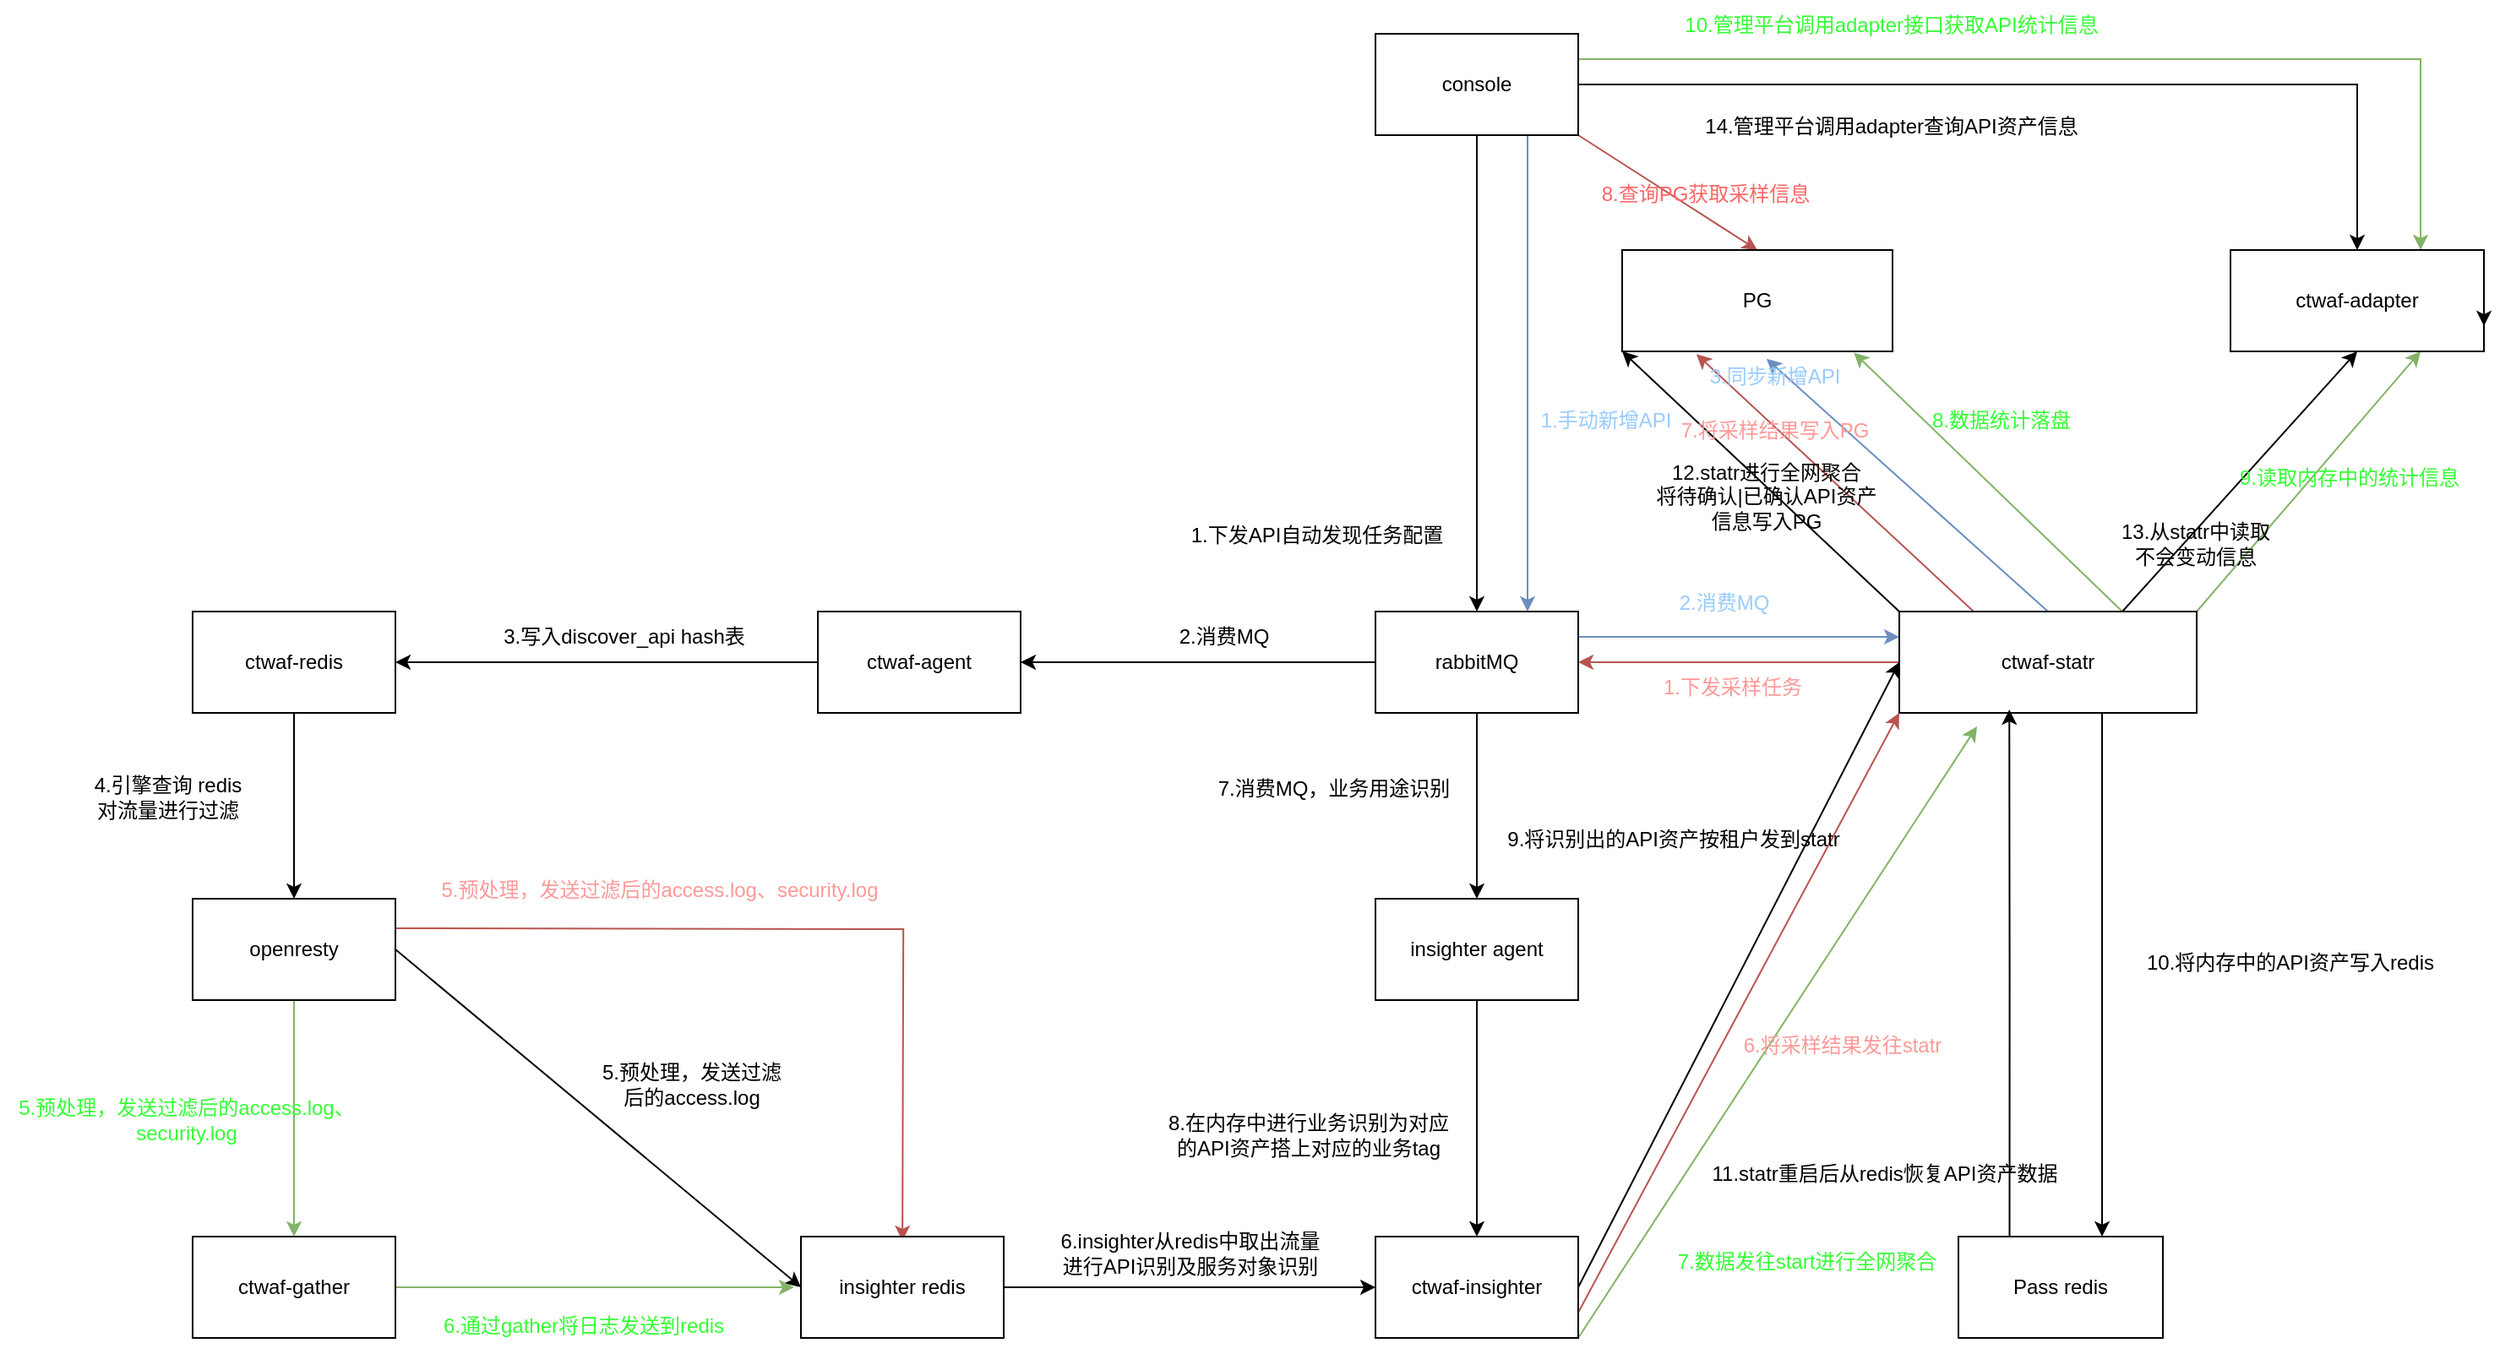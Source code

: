 <mxfile version="24.8.6">
  <diagram name="第 1 页" id="9oLcChZLBmCLIfF3ptJM">
    <mxGraphModel dx="1485" dy="655" grid="1" gridSize="10" guides="1" tooltips="1" connect="1" arrows="1" fold="1" page="1" pageScale="1" pageWidth="1920" pageHeight="1200" math="0" shadow="0">
      <root>
        <mxCell id="0" />
        <mxCell id="1" parent="0" />
        <mxCell id="ly4h5jfgBfxPe-2GgAdj-17" style="edgeStyle=orthogonalEdgeStyle;rounded=0;orthogonalLoop=1;jettySize=auto;html=1;exitX=0.5;exitY=1;exitDx=0;exitDy=0;entryX=0.5;entryY=0;entryDx=0;entryDy=0;" parent="1" source="ly4h5jfgBfxPe-2GgAdj-1" target="ly4h5jfgBfxPe-2GgAdj-2" edge="1">
          <mxGeometry relative="1" as="geometry" />
        </mxCell>
        <mxCell id="ly4h5jfgBfxPe-2GgAdj-1" value="ctwaf-redis" style="rounded=0;whiteSpace=wrap;html=1;" parent="1" vertex="1">
          <mxGeometry x="154" y="392" width="120" height="60" as="geometry" />
        </mxCell>
        <mxCell id="ly4h5jfgBfxPe-2GgAdj-48" style="rounded=0;orthogonalLoop=1;jettySize=auto;html=1;exitX=1;exitY=0.5;exitDx=0;exitDy=0;entryX=0;entryY=0.5;entryDx=0;entryDy=0;" parent="1" source="ly4h5jfgBfxPe-2GgAdj-2" target="ly4h5jfgBfxPe-2GgAdj-19" edge="1">
          <mxGeometry relative="1" as="geometry" />
        </mxCell>
        <mxCell id="KrRgjkXAATxuMhb4QZNn-29" style="edgeStyle=orthogonalEdgeStyle;rounded=0;orthogonalLoop=1;jettySize=auto;html=1;exitX=1;exitY=0.25;exitDx=0;exitDy=0;fillColor=#f8cecc;strokeColor=#b85450;" edge="1" parent="1">
          <mxGeometry relative="1" as="geometry">
            <mxPoint x="274.0" y="579.5" as="sourcePoint" />
            <mxPoint x="574.059" y="764.5" as="targetPoint" />
          </mxGeometry>
        </mxCell>
        <mxCell id="KrRgjkXAATxuMhb4QZNn-55" style="edgeStyle=orthogonalEdgeStyle;rounded=0;orthogonalLoop=1;jettySize=auto;html=1;exitX=0.5;exitY=1;exitDx=0;exitDy=0;fillColor=#d5e8d4;strokeColor=#82b366;" edge="1" parent="1" source="ly4h5jfgBfxPe-2GgAdj-2" target="ly4h5jfgBfxPe-2GgAdj-23">
          <mxGeometry relative="1" as="geometry" />
        </mxCell>
        <mxCell id="ly4h5jfgBfxPe-2GgAdj-2" value="openresty" style="rounded=0;whiteSpace=wrap;html=1;" parent="1" vertex="1">
          <mxGeometry x="154" y="562" width="120" height="60" as="geometry" />
        </mxCell>
        <mxCell id="ly4h5jfgBfxPe-2GgAdj-8" style="edgeStyle=orthogonalEdgeStyle;rounded=0;orthogonalLoop=1;jettySize=auto;html=1;exitX=0.5;exitY=1;exitDx=0;exitDy=0;entryX=0.5;entryY=0;entryDx=0;entryDy=0;" parent="1" source="ly4h5jfgBfxPe-2GgAdj-3" target="ly4h5jfgBfxPe-2GgAdj-5" edge="1">
          <mxGeometry relative="1" as="geometry" />
        </mxCell>
        <mxCell id="KrRgjkXAATxuMhb4QZNn-24" style="edgeStyle=orthogonalEdgeStyle;rounded=0;orthogonalLoop=1;jettySize=auto;html=1;exitX=1;exitY=0.5;exitDx=0;exitDy=0;" edge="1" parent="1" source="ly4h5jfgBfxPe-2GgAdj-3" target="ly4h5jfgBfxPe-2GgAdj-43">
          <mxGeometry relative="1" as="geometry" />
        </mxCell>
        <mxCell id="KrRgjkXAATxuMhb4QZNn-37" style="edgeStyle=orthogonalEdgeStyle;rounded=0;orthogonalLoop=1;jettySize=auto;html=1;exitX=0.75;exitY=1;exitDx=0;exitDy=0;entryX=0.75;entryY=0;entryDx=0;entryDy=0;fillColor=#dae8fc;strokeColor=#6c8ebf;" edge="1" parent="1" source="ly4h5jfgBfxPe-2GgAdj-3" target="ly4h5jfgBfxPe-2GgAdj-5">
          <mxGeometry relative="1" as="geometry" />
        </mxCell>
        <mxCell id="KrRgjkXAATxuMhb4QZNn-68" style="edgeStyle=orthogonalEdgeStyle;rounded=0;orthogonalLoop=1;jettySize=auto;html=1;exitX=1;exitY=0.25;exitDx=0;exitDy=0;entryX=0.75;entryY=0;entryDx=0;entryDy=0;fillColor=#d5e8d4;strokeColor=#82b366;" edge="1" parent="1" source="ly4h5jfgBfxPe-2GgAdj-3" target="ly4h5jfgBfxPe-2GgAdj-43">
          <mxGeometry relative="1" as="geometry" />
        </mxCell>
        <mxCell id="KrRgjkXAATxuMhb4QZNn-70" style="rounded=0;orthogonalLoop=1;jettySize=auto;html=1;exitX=1;exitY=1;exitDx=0;exitDy=0;entryX=0.5;entryY=0;entryDx=0;entryDy=0;fillColor=#f8cecc;strokeColor=#b85450;" edge="1" parent="1" source="ly4h5jfgBfxPe-2GgAdj-3" target="ly4h5jfgBfxPe-2GgAdj-40">
          <mxGeometry relative="1" as="geometry" />
        </mxCell>
        <mxCell id="ly4h5jfgBfxPe-2GgAdj-3" value="console" style="rounded=0;whiteSpace=wrap;html=1;" parent="1" vertex="1">
          <mxGeometry x="854" y="50" width="120" height="60" as="geometry" />
        </mxCell>
        <mxCell id="ly4h5jfgBfxPe-2GgAdj-9" style="edgeStyle=orthogonalEdgeStyle;rounded=0;orthogonalLoop=1;jettySize=auto;html=1;exitX=0;exitY=0.5;exitDx=0;exitDy=0;entryX=1;entryY=0.5;entryDx=0;entryDy=0;" parent="1" source="ly4h5jfgBfxPe-2GgAdj-5" target="ly4h5jfgBfxPe-2GgAdj-6" edge="1">
          <mxGeometry relative="1" as="geometry" />
        </mxCell>
        <mxCell id="ly4h5jfgBfxPe-2GgAdj-21" style="edgeStyle=orthogonalEdgeStyle;rounded=0;orthogonalLoop=1;jettySize=auto;html=1;exitX=0.5;exitY=1;exitDx=0;exitDy=0;entryX=0.5;entryY=0;entryDx=0;entryDy=0;" parent="1" source="ly4h5jfgBfxPe-2GgAdj-5" target="ly4h5jfgBfxPe-2GgAdj-20" edge="1">
          <mxGeometry relative="1" as="geometry" />
        </mxCell>
        <mxCell id="KrRgjkXAATxuMhb4QZNn-44" style="edgeStyle=orthogonalEdgeStyle;rounded=0;orthogonalLoop=1;jettySize=auto;html=1;exitX=1;exitY=0.25;exitDx=0;exitDy=0;entryX=0;entryY=0.25;entryDx=0;entryDy=0;fillColor=#dae8fc;strokeColor=#6c8ebf;" edge="1" parent="1" source="ly4h5jfgBfxPe-2GgAdj-5" target="ly4h5jfgBfxPe-2GgAdj-37">
          <mxGeometry relative="1" as="geometry" />
        </mxCell>
        <mxCell id="ly4h5jfgBfxPe-2GgAdj-5" value="rabbitMQ" style="rounded=0;whiteSpace=wrap;html=1;" parent="1" vertex="1">
          <mxGeometry x="854" y="392" width="120" height="60" as="geometry" />
        </mxCell>
        <mxCell id="ly4h5jfgBfxPe-2GgAdj-12" style="edgeStyle=orthogonalEdgeStyle;rounded=0;orthogonalLoop=1;jettySize=auto;html=1;exitX=0;exitY=0.5;exitDx=0;exitDy=0;entryX=1;entryY=0.5;entryDx=0;entryDy=0;" parent="1" source="ly4h5jfgBfxPe-2GgAdj-6" target="ly4h5jfgBfxPe-2GgAdj-1" edge="1">
          <mxGeometry relative="1" as="geometry" />
        </mxCell>
        <mxCell id="ly4h5jfgBfxPe-2GgAdj-6" value="ctwaf-agent" style="rounded=0;whiteSpace=wrap;html=1;" parent="1" vertex="1">
          <mxGeometry x="524" y="392" width="120" height="60" as="geometry" />
        </mxCell>
        <mxCell id="ly4h5jfgBfxPe-2GgAdj-10" value="1.下发API自动发现任务配置&lt;span style=&quot;color: rgba(0, 0, 0, 0); font-family: monospace; font-size: 0px; text-align: start;&quot;&gt;%3CmxGraphModel%3E%3Croot%3E%3CmxCell%20id%3D%220%22%2F%3E%3CmxCell%20id%3D%221%22%20parent%3D%220%22%2F%3E%3CmxCell%20id%3D%222%22%20value%3D%22ctwaf-redis%22%20style%3D%22rounded%3D0%3BwhiteSpace%3Dwrap%3Bhtml%3D1%3B%22%20vertex%3D%221%22%20parent%3D%221%22%3E%3CmxGeometry%20x%3D%22160%22%20y%3D%22160%22%20width%3D%22120%22%20height%3D%2260%22%20as%3D%22geometry%22%2F%3E%3C%2FmxCell%3E%3C%2Froot%3E%3C%2FmxGraphModel%3E&lt;/span&gt;&lt;span style=&quot;color: rgba(0, 0, 0, 0); font-family: monospace; font-size: 0px; text-align: start;&quot;&gt;%3CmxGraphModel%3E%3Croot%3E%3CmxCell%20id%3D%220%22%2F%3E%3CmxCell%20id%3D%221%22%20parent%3D%220%22%2F%3E%3CmxCell%20id%3D%222%22%20value%3D%22ctwaf-redis%22%20style%3D%22rounded%3D0%3BwhiteSpace%3Dwrap%3Bhtml%3D1%3B%22%20vertex%3D%221%22%20parent%3D%221%22%3E%3CmxGeometry%20x%3D%22160%22%20y%3D%22160%22%20width%3D%22120%22%20height%3D%2260%22%20as%3D%22geometry%22%2F%3E%3C%2FmxCell%3E%3C%2Froot%3E%3C%2FmxGraphModel%3E&lt;/span&gt;" style="text;html=1;align=center;verticalAlign=middle;resizable=0;points=[];autosize=1;strokeColor=none;fillColor=none;" parent="1" vertex="1">
          <mxGeometry x="734" y="332" width="170" height="30" as="geometry" />
        </mxCell>
        <mxCell id="ly4h5jfgBfxPe-2GgAdj-11" value="2.消费MQ" style="text;html=1;align=center;verticalAlign=middle;resizable=0;points=[];autosize=1;strokeColor=none;fillColor=none;" parent="1" vertex="1">
          <mxGeometry x="724" y="392" width="80" height="30" as="geometry" />
        </mxCell>
        <mxCell id="ly4h5jfgBfxPe-2GgAdj-13" value="3.写入discover_api&amp;nbsp;&lt;span style=&quot;background-color: initial;&quot;&gt;hash表&lt;/span&gt;" style="text;html=1;align=center;verticalAlign=middle;resizable=0;points=[];autosize=1;strokeColor=none;fillColor=none;" parent="1" vertex="1">
          <mxGeometry x="324" y="392" width="170" height="30" as="geometry" />
        </mxCell>
        <mxCell id="ly4h5jfgBfxPe-2GgAdj-16" value="4.引擎查询 redis&lt;div&gt;对流量进行过滤&lt;/div&gt;" style="text;html=1;align=center;verticalAlign=middle;resizable=0;points=[];autosize=1;strokeColor=none;fillColor=none;" parent="1" vertex="1">
          <mxGeometry x="84" y="482" width="110" height="40" as="geometry" />
        </mxCell>
        <mxCell id="KrRgjkXAATxuMhb4QZNn-1" style="rounded=0;orthogonalLoop=1;jettySize=auto;html=1;exitX=1;exitY=0.5;exitDx=0;exitDy=0;entryX=0;entryY=0.5;entryDx=0;entryDy=0;" edge="1" parent="1" source="ly4h5jfgBfxPe-2GgAdj-18" target="ly4h5jfgBfxPe-2GgAdj-37">
          <mxGeometry relative="1" as="geometry" />
        </mxCell>
        <mxCell id="KrRgjkXAATxuMhb4QZNn-36" style="rounded=0;orthogonalLoop=1;jettySize=auto;html=1;exitX=1;exitY=0.75;exitDx=0;exitDy=0;entryX=0;entryY=1;entryDx=0;entryDy=0;fillColor=#f8cecc;strokeColor=#b85450;" edge="1" parent="1" source="ly4h5jfgBfxPe-2GgAdj-18" target="ly4h5jfgBfxPe-2GgAdj-37">
          <mxGeometry relative="1" as="geometry" />
        </mxCell>
        <mxCell id="KrRgjkXAATxuMhb4QZNn-60" style="rounded=0;orthogonalLoop=1;jettySize=auto;html=1;exitX=1;exitY=1;exitDx=0;exitDy=0;fillColor=#d5e8d4;strokeColor=#82b366;" edge="1" parent="1" source="ly4h5jfgBfxPe-2GgAdj-18">
          <mxGeometry relative="1" as="geometry">
            <mxPoint x="1210" y="460" as="targetPoint" />
          </mxGeometry>
        </mxCell>
        <mxCell id="ly4h5jfgBfxPe-2GgAdj-18" value="ctwaf-insighter" style="rounded=0;whiteSpace=wrap;html=1;" parent="1" vertex="1">
          <mxGeometry x="854" y="762" width="120" height="60" as="geometry" />
        </mxCell>
        <mxCell id="ly4h5jfgBfxPe-2GgAdj-28" style="edgeStyle=orthogonalEdgeStyle;rounded=0;orthogonalLoop=1;jettySize=auto;html=1;exitX=1;exitY=0.5;exitDx=0;exitDy=0;entryX=0;entryY=0.5;entryDx=0;entryDy=0;" parent="1" source="ly4h5jfgBfxPe-2GgAdj-19" target="ly4h5jfgBfxPe-2GgAdj-18" edge="1">
          <mxGeometry relative="1" as="geometry" />
        </mxCell>
        <mxCell id="ly4h5jfgBfxPe-2GgAdj-19" value="insighter redis" style="rounded=0;whiteSpace=wrap;html=1;" parent="1" vertex="1">
          <mxGeometry x="514" y="762" width="120" height="60" as="geometry" />
        </mxCell>
        <mxCell id="ly4h5jfgBfxPe-2GgAdj-32" style="edgeStyle=orthogonalEdgeStyle;rounded=0;orthogonalLoop=1;jettySize=auto;html=1;exitX=0.5;exitY=1;exitDx=0;exitDy=0;" parent="1" source="ly4h5jfgBfxPe-2GgAdj-20" target="ly4h5jfgBfxPe-2GgAdj-18" edge="1">
          <mxGeometry relative="1" as="geometry" />
        </mxCell>
        <mxCell id="ly4h5jfgBfxPe-2GgAdj-20" value="insighter agent" style="rounded=0;whiteSpace=wrap;html=1;" parent="1" vertex="1">
          <mxGeometry x="854" y="562" width="120" height="60" as="geometry" />
        </mxCell>
        <mxCell id="ly4h5jfgBfxPe-2GgAdj-22" value="7.消费MQ，业务&lt;span style=&quot;color: rgba(0, 0, 0, 0); font-family: monospace; font-size: 0px; text-align: start;&quot;&gt;%3CmxGraphModel%3E%3Croot%3E%3CmxCell%20id%3D%220%22%2F%3E%3CmxCell%20id%3D%221%22%20parent%3D%220%22%2F%3E%3CmxCell%20id%3D%222%22%20value%3D%226.%E5%90%84%E8%8A%82%E7%82%B9gather%E5%B0%86%E5%AF%B9%E5%BA%94tenantId%E7%9A%84%E6%B5%81%E9%87%8F%E4%BF%A1%E6%81%AF%26lt%3Bdiv%26gt%3B%26lt%3Bspan%20style%3D%26quot%3Bbackground-color%3A%20initial%3B%26quot%3B%26gt%3B%E5%AD%98%E5%82%A8%E5%88%B0%E4%BB%A5tenantId%E4%B8%BAkey%E7%9A%84redis%E4%B8%AD%26lt%3B%2Fspan%26gt%3B%26lt%3B%2Fdiv%26gt%3B%22%20style%3D%22text%3Bhtml%3D1%3Balign%3Dcenter%3BverticalAlign%3Dmiddle%3Bresizable%3D0%3Bpoints%3D%5B%5D%3Bautosize%3D1%3BstrokeColor%3Dnone%3BfillColor%3Dnone%3B%22%20vertex%3D%221%22%20parent%3D%221%22%3E%3CmxGeometry%20x%3D%22310%22%20y%3D%22530%22%20width%3D%22240%22%20height%3D%2240%22%20as%3D%22geometry%22%2F%3E%3C%2FmxCell%3E%3C%2Froot%3E%3C%2FmxGraphModel%3E&lt;/span&gt;用途识别" style="text;html=1;align=center;verticalAlign=middle;resizable=0;points=[];autosize=1;strokeColor=none;fillColor=none;" parent="1" vertex="1">
          <mxGeometry x="749" y="482" width="160" height="30" as="geometry" />
        </mxCell>
        <mxCell id="KrRgjkXAATxuMhb4QZNn-56" style="edgeStyle=orthogonalEdgeStyle;rounded=0;orthogonalLoop=1;jettySize=auto;html=1;exitX=1;exitY=0.5;exitDx=0;exitDy=0;fillColor=#d5e8d4;strokeColor=#82b366;" edge="1" parent="1" source="ly4h5jfgBfxPe-2GgAdj-23">
          <mxGeometry relative="1" as="geometry">
            <mxPoint x="510" y="792" as="targetPoint" />
          </mxGeometry>
        </mxCell>
        <mxCell id="ly4h5jfgBfxPe-2GgAdj-23" value="ctwaf-gather" style="rounded=0;whiteSpace=wrap;html=1;" parent="1" vertex="1">
          <mxGeometry x="154" y="762" width="120" height="60" as="geometry" />
        </mxCell>
        <mxCell id="ly4h5jfgBfxPe-2GgAdj-25" value="5.预处理，发送过滤&lt;div&gt;后&lt;span style=&quot;background-color: initial;&quot;&gt;的&lt;/span&gt;&lt;span style=&quot;background-color: initial;&quot;&gt;access.log&lt;/span&gt;&lt;/div&gt;" style="text;html=1;align=center;verticalAlign=middle;resizable=0;points=[];autosize=1;strokeColor=none;fillColor=none;" parent="1" vertex="1">
          <mxGeometry x="384" y="652" width="130" height="40" as="geometry" />
        </mxCell>
        <mxCell id="ly4h5jfgBfxPe-2GgAdj-29" value="6.insighter从redis中取出&lt;span style=&quot;background-color: initial;&quot;&gt;流量&lt;/span&gt;&lt;div&gt;&lt;span style=&quot;background-color: initial;&quot;&gt;进行API识别及服务对象识别&lt;/span&gt;&lt;/div&gt;" style="text;html=1;align=center;verticalAlign=middle;resizable=0;points=[];autosize=1;strokeColor=none;fillColor=none;" parent="1" vertex="1">
          <mxGeometry x="654" y="752" width="180" height="40" as="geometry" />
        </mxCell>
        <mxCell id="ly4h5jfgBfxPe-2GgAdj-33" value="8.在内存中进行业务识别为对应&lt;div&gt;的API资产搭上对应的业务tag&lt;br&gt;&lt;/div&gt;" style="text;html=1;align=center;verticalAlign=middle;resizable=0;points=[];autosize=1;strokeColor=none;fillColor=none;" parent="1" vertex="1">
          <mxGeometry x="719" y="682" width="190" height="40" as="geometry" />
        </mxCell>
        <mxCell id="ly4h5jfgBfxPe-2GgAdj-34" value="Pass redis" style="rounded=0;whiteSpace=wrap;html=1;" parent="1" vertex="1">
          <mxGeometry x="1199" y="762" width="121" height="60" as="geometry" />
        </mxCell>
        <mxCell id="ly4h5jfgBfxPe-2GgAdj-36" value="9.将识别出的API资产按租户发到statr" style="text;html=1;align=center;verticalAlign=middle;resizable=0;points=[];autosize=1;strokeColor=none;fillColor=none;rotation=0;" parent="1" vertex="1">
          <mxGeometry x="920" y="512" width="220" height="30" as="geometry" />
        </mxCell>
        <mxCell id="KrRgjkXAATxuMhb4QZNn-19" style="rounded=0;orthogonalLoop=1;jettySize=auto;html=1;exitX=0;exitY=0;exitDx=0;exitDy=0;entryX=0;entryY=1;entryDx=0;entryDy=0;" edge="1" parent="1" source="ly4h5jfgBfxPe-2GgAdj-37" target="ly4h5jfgBfxPe-2GgAdj-40">
          <mxGeometry relative="1" as="geometry" />
        </mxCell>
        <mxCell id="KrRgjkXAATxuMhb4QZNn-26" style="edgeStyle=orthogonalEdgeStyle;rounded=0;orthogonalLoop=1;jettySize=auto;html=1;exitX=0;exitY=0.5;exitDx=0;exitDy=0;entryX=1;entryY=0.5;entryDx=0;entryDy=0;fillColor=#f8cecc;strokeColor=#b85450;" edge="1" parent="1" source="ly4h5jfgBfxPe-2GgAdj-37" target="ly4h5jfgBfxPe-2GgAdj-5">
          <mxGeometry relative="1" as="geometry" />
        </mxCell>
        <mxCell id="KrRgjkXAATxuMhb4QZNn-34" style="rounded=0;orthogonalLoop=1;jettySize=auto;html=1;exitX=0.25;exitY=0;exitDx=0;exitDy=0;entryX=0.039;entryY=0.053;entryDx=0;entryDy=0;fillColor=#f8cecc;strokeColor=#b85450;entryPerimeter=0;" edge="1" parent="1" source="ly4h5jfgBfxPe-2GgAdj-37" target="KrRgjkXAATxuMhb4QZNn-48">
          <mxGeometry relative="1" as="geometry" />
        </mxCell>
        <mxCell id="KrRgjkXAATxuMhb4QZNn-40" style="rounded=0;orthogonalLoop=1;jettySize=auto;html=1;exitX=0.75;exitY=0;exitDx=0;exitDy=0;entryX=0.5;entryY=1;entryDx=0;entryDy=0;" edge="1" parent="1" source="ly4h5jfgBfxPe-2GgAdj-37" target="ly4h5jfgBfxPe-2GgAdj-43">
          <mxGeometry relative="1" as="geometry" />
        </mxCell>
        <mxCell id="KrRgjkXAATxuMhb4QZNn-50" style="edgeStyle=orthogonalEdgeStyle;rounded=0;orthogonalLoop=1;jettySize=auto;html=1;exitX=0.75;exitY=1;exitDx=0;exitDy=0;entryX=0.75;entryY=0;entryDx=0;entryDy=0;" edge="1" parent="1">
          <mxGeometry relative="1" as="geometry">
            <mxPoint x="1290.25" y="452" as="sourcePoint" />
            <mxPoint x="1284" y="762" as="targetPoint" />
            <Array as="points">
              <mxPoint x="1284" y="453" />
              <mxPoint x="1284" y="607" />
              <mxPoint x="1285" y="762" />
            </Array>
          </mxGeometry>
        </mxCell>
        <mxCell id="KrRgjkXAATxuMhb4QZNn-52" style="rounded=0;orthogonalLoop=1;jettySize=auto;html=1;exitX=0.5;exitY=0;exitDx=0;exitDy=0;entryX=0.454;entryY=0.147;entryDx=0;entryDy=0;entryPerimeter=0;fillColor=#dae8fc;strokeColor=#6c8ebf;" edge="1" parent="1" source="ly4h5jfgBfxPe-2GgAdj-37" target="KrRgjkXAATxuMhb4QZNn-48">
          <mxGeometry relative="1" as="geometry" />
        </mxCell>
        <mxCell id="KrRgjkXAATxuMhb4QZNn-63" style="rounded=0;orthogonalLoop=1;jettySize=auto;html=1;exitX=0.75;exitY=0;exitDx=0;exitDy=0;entryX=0.971;entryY=0.022;entryDx=0;entryDy=0;entryPerimeter=0;fillColor=#d5e8d4;strokeColor=#82b366;" edge="1" parent="1" source="ly4h5jfgBfxPe-2GgAdj-37" target="KrRgjkXAATxuMhb4QZNn-48">
          <mxGeometry relative="1" as="geometry">
            <mxPoint x="1160" y="250" as="targetPoint" />
          </mxGeometry>
        </mxCell>
        <mxCell id="KrRgjkXAATxuMhb4QZNn-65" style="rounded=0;orthogonalLoop=1;jettySize=auto;html=1;exitX=1;exitY=0;exitDx=0;exitDy=0;entryX=0.75;entryY=1;entryDx=0;entryDy=0;fillColor=#d5e8d4;strokeColor=#82b366;" edge="1" parent="1" source="ly4h5jfgBfxPe-2GgAdj-37" target="ly4h5jfgBfxPe-2GgAdj-43">
          <mxGeometry relative="1" as="geometry" />
        </mxCell>
        <mxCell id="ly4h5jfgBfxPe-2GgAdj-37" value="ctwaf-statr" style="rounded=0;whiteSpace=wrap;html=1;" parent="1" vertex="1">
          <mxGeometry x="1164" y="392" width="176" height="60" as="geometry" />
        </mxCell>
        <mxCell id="ly4h5jfgBfxPe-2GgAdj-39" value="10.将内存中的API资产写入redis" style="text;html=1;align=center;verticalAlign=middle;resizable=0;points=[];autosize=1;strokeColor=none;fillColor=none;" parent="1" vertex="1">
          <mxGeometry x="1300" y="585" width="190" height="30" as="geometry" />
        </mxCell>
        <mxCell id="ly4h5jfgBfxPe-2GgAdj-40" value="PG" style="rounded=0;whiteSpace=wrap;html=1;" parent="1" vertex="1">
          <mxGeometry x="1000" y="178" width="160" height="60" as="geometry" />
        </mxCell>
        <mxCell id="ly4h5jfgBfxPe-2GgAdj-43" value="ctwaf-adapter" style="rounded=0;whiteSpace=wrap;html=1;" parent="1" vertex="1">
          <mxGeometry x="1360" y="178" width="150" height="60" as="geometry" />
        </mxCell>
        <mxCell id="KrRgjkXAATxuMhb4QZNn-7" value="11.statr重启后从redis恢复API资产数据" style="text;html=1;align=center;verticalAlign=middle;resizable=0;points=[];autosize=1;strokeColor=none;fillColor=none;" vertex="1" parent="1">
          <mxGeometry x="1040" y="710" width="230" height="30" as="geometry" />
        </mxCell>
        <mxCell id="KrRgjkXAATxuMhb4QZNn-20" value="12.statr进行全网聚合&lt;div&gt;将待确认|已确认API资产&lt;/div&gt;&lt;div&gt;信息写入PG&lt;/div&gt;" style="text;html=1;align=center;verticalAlign=middle;resizable=0;points=[];autosize=1;strokeColor=none;fillColor=none;" vertex="1" parent="1">
          <mxGeometry x="1010" y="294" width="150" height="60" as="geometry" />
        </mxCell>
        <mxCell id="KrRgjkXAATxuMhb4QZNn-22" value="13.从statr中读取&lt;div&gt;&lt;span style=&quot;background-color: initial;&quot;&gt;不会变动信息&lt;/span&gt;&lt;/div&gt;" style="text;html=1;align=center;verticalAlign=middle;resizable=0;points=[];autosize=1;strokeColor=none;fillColor=none;" vertex="1" parent="1">
          <mxGeometry x="1284" y="332" width="110" height="40" as="geometry" />
        </mxCell>
        <mxCell id="KrRgjkXAATxuMhb4QZNn-25" value="14.管理平台调用adapter查询API资产信息" style="text;html=1;align=center;verticalAlign=middle;resizable=0;points=[];autosize=1;strokeColor=none;fillColor=none;" vertex="1" parent="1">
          <mxGeometry x="1039" y="90" width="240" height="30" as="geometry" />
        </mxCell>
        <mxCell id="KrRgjkXAATxuMhb4QZNn-27" value="&lt;font color=&quot;#ff9999&quot;&gt;1.下发采样任务&lt;/font&gt;" style="text;html=1;align=center;verticalAlign=middle;resizable=0;points=[];autosize=1;strokeColor=none;fillColor=none;" vertex="1" parent="1">
          <mxGeometry x="1010" y="422" width="110" height="30" as="geometry" />
        </mxCell>
        <mxCell id="KrRgjkXAATxuMhb4QZNn-30" value="&lt;font color=&quot;#ff9999&quot;&gt;5.预处理，发送过滤后的access.log、security.log&lt;/font&gt;" style="text;html=1;align=center;verticalAlign=middle;resizable=0;points=[];autosize=1;strokeColor=none;fillColor=none;" vertex="1" parent="1">
          <mxGeometry x="290" y="542" width="280" height="30" as="geometry" />
        </mxCell>
        <mxCell id="KrRgjkXAATxuMhb4QZNn-31" value="&lt;font color=&quot;#ff9999&quot;&gt;6.将采样结果发往statr&lt;/font&gt;" style="text;html=1;align=center;verticalAlign=middle;resizable=0;points=[];autosize=1;strokeColor=none;fillColor=none;" vertex="1" parent="1">
          <mxGeometry x="1060" y="634" width="140" height="30" as="geometry" />
        </mxCell>
        <mxCell id="KrRgjkXAATxuMhb4QZNn-33" value="&lt;font color=&quot;#ff9999&quot;&gt;7.将采样结果写入PG&lt;/font&gt;" style="text;html=1;align=center;verticalAlign=middle;resizable=0;points=[];autosize=1;strokeColor=none;fillColor=none;" vertex="1" parent="1">
          <mxGeometry x="1025" y="270" width="130" height="30" as="geometry" />
        </mxCell>
        <mxCell id="KrRgjkXAATxuMhb4QZNn-38" value="&lt;font color=&quot;#99ccff&quot;&gt;1.手动新增API&lt;/font&gt;" style="text;html=1;align=center;verticalAlign=middle;resizable=0;points=[];autosize=1;strokeColor=none;fillColor=none;" vertex="1" parent="1">
          <mxGeometry x="940" y="264" width="100" height="30" as="geometry" />
        </mxCell>
        <mxCell id="KrRgjkXAATxuMhb4QZNn-45" value="&lt;font color=&quot;#99ccff&quot;&gt;2.消费MQ&lt;/font&gt;" style="text;html=1;align=center;verticalAlign=middle;resizable=0;points=[];autosize=1;strokeColor=none;fillColor=none;" vertex="1" parent="1">
          <mxGeometry x="1020" y="372" width="80" height="30" as="geometry" />
        </mxCell>
        <mxCell id="KrRgjkXAATxuMhb4QZNn-48" value="&lt;font color=&quot;#99ccff&quot;&gt;3.同步新增API&lt;/font&gt;" style="text;html=1;align=center;verticalAlign=middle;resizable=0;points=[];autosize=1;strokeColor=none;fillColor=none;" vertex="1" parent="1">
          <mxGeometry x="1040" y="238" width="100" height="30" as="geometry" />
        </mxCell>
        <mxCell id="KrRgjkXAATxuMhb4QZNn-49" style="edgeStyle=orthogonalEdgeStyle;rounded=0;orthogonalLoop=1;jettySize=auto;html=1;exitX=0.25;exitY=0;exitDx=0;exitDy=0;entryX=0.37;entryY=0.967;entryDx=0;entryDy=0;entryPerimeter=0;" edge="1" parent="1" source="ly4h5jfgBfxPe-2GgAdj-34" target="ly4h5jfgBfxPe-2GgAdj-37">
          <mxGeometry relative="1" as="geometry" />
        </mxCell>
        <mxCell id="KrRgjkXAATxuMhb4QZNn-57" value="&lt;font color=&quot;#33ff33&quot;&gt;5.预处理，发送过滤后的access.log、&lt;/font&gt;&lt;div&gt;&lt;font color=&quot;#33ff33&quot;&gt;security.log&lt;/font&gt;&lt;/div&gt;" style="text;html=1;align=center;verticalAlign=middle;resizable=0;points=[];autosize=1;strokeColor=none;fillColor=none;" vertex="1" parent="1">
          <mxGeometry x="40" y="673" width="220" height="40" as="geometry" />
        </mxCell>
        <mxCell id="KrRgjkXAATxuMhb4QZNn-59" value="&lt;font color=&quot;#33ff33&quot;&gt;6.通过gather将日志发送到redis&lt;/font&gt;" style="text;html=1;align=center;verticalAlign=middle;resizable=0;points=[];autosize=1;strokeColor=none;fillColor=none;" vertex="1" parent="1">
          <mxGeometry x="290" y="800" width="190" height="30" as="geometry" />
        </mxCell>
        <mxCell id="KrRgjkXAATxuMhb4QZNn-61" value="&lt;font color=&quot;#33ff33&quot;&gt;7.数据发往start进行全网聚合&lt;/font&gt;" style="text;html=1;align=center;verticalAlign=middle;resizable=0;points=[];autosize=1;strokeColor=none;fillColor=none;" vertex="1" parent="1">
          <mxGeometry x="1019" y="762" width="180" height="30" as="geometry" />
        </mxCell>
        <mxCell id="KrRgjkXAATxuMhb4QZNn-64" value="&lt;font color=&quot;#33ff33&quot;&gt;8.数据统计落盘&lt;/font&gt;" style="text;html=1;align=center;verticalAlign=middle;resizable=0;points=[];autosize=1;strokeColor=none;fillColor=none;" vertex="1" parent="1">
          <mxGeometry x="1169" y="264" width="110" height="30" as="geometry" />
        </mxCell>
        <mxCell id="KrRgjkXAATxuMhb4QZNn-66" value="&lt;font color=&quot;#33ff33&quot;&gt;9.读取内存中的统计信息&lt;/font&gt;" style="text;html=1;align=center;verticalAlign=middle;resizable=0;points=[];autosize=1;strokeColor=none;fillColor=none;" vertex="1" parent="1">
          <mxGeometry x="1355" y="298" width="150" height="30" as="geometry" />
        </mxCell>
        <mxCell id="KrRgjkXAATxuMhb4QZNn-69" value="&lt;font color=&quot;#33ff33&quot;&gt;10.管理平台调用adapter接口获取API统计信息&lt;/font&gt;" style="text;html=1;align=center;verticalAlign=middle;resizable=0;points=[];autosize=1;strokeColor=none;fillColor=none;" vertex="1" parent="1">
          <mxGeometry x="1024" y="30" width="270" height="30" as="geometry" />
        </mxCell>
        <mxCell id="KrRgjkXAATxuMhb4QZNn-71" value="&lt;font color=&quot;#ff6666&quot;&gt;8.查询PG获取采样信息&lt;/font&gt;" style="text;html=1;align=center;verticalAlign=middle;resizable=0;points=[];autosize=1;strokeColor=none;fillColor=none;" vertex="1" parent="1">
          <mxGeometry x="974" y="130" width="150" height="30" as="geometry" />
        </mxCell>
        <mxCell id="KrRgjkXAATxuMhb4QZNn-73" style="edgeStyle=orthogonalEdgeStyle;rounded=0;orthogonalLoop=1;jettySize=auto;html=1;exitX=1;exitY=0.5;exitDx=0;exitDy=0;entryX=1;entryY=0.75;entryDx=0;entryDy=0;" edge="1" parent="1" source="ly4h5jfgBfxPe-2GgAdj-43" target="ly4h5jfgBfxPe-2GgAdj-43">
          <mxGeometry relative="1" as="geometry" />
        </mxCell>
      </root>
    </mxGraphModel>
  </diagram>
</mxfile>
